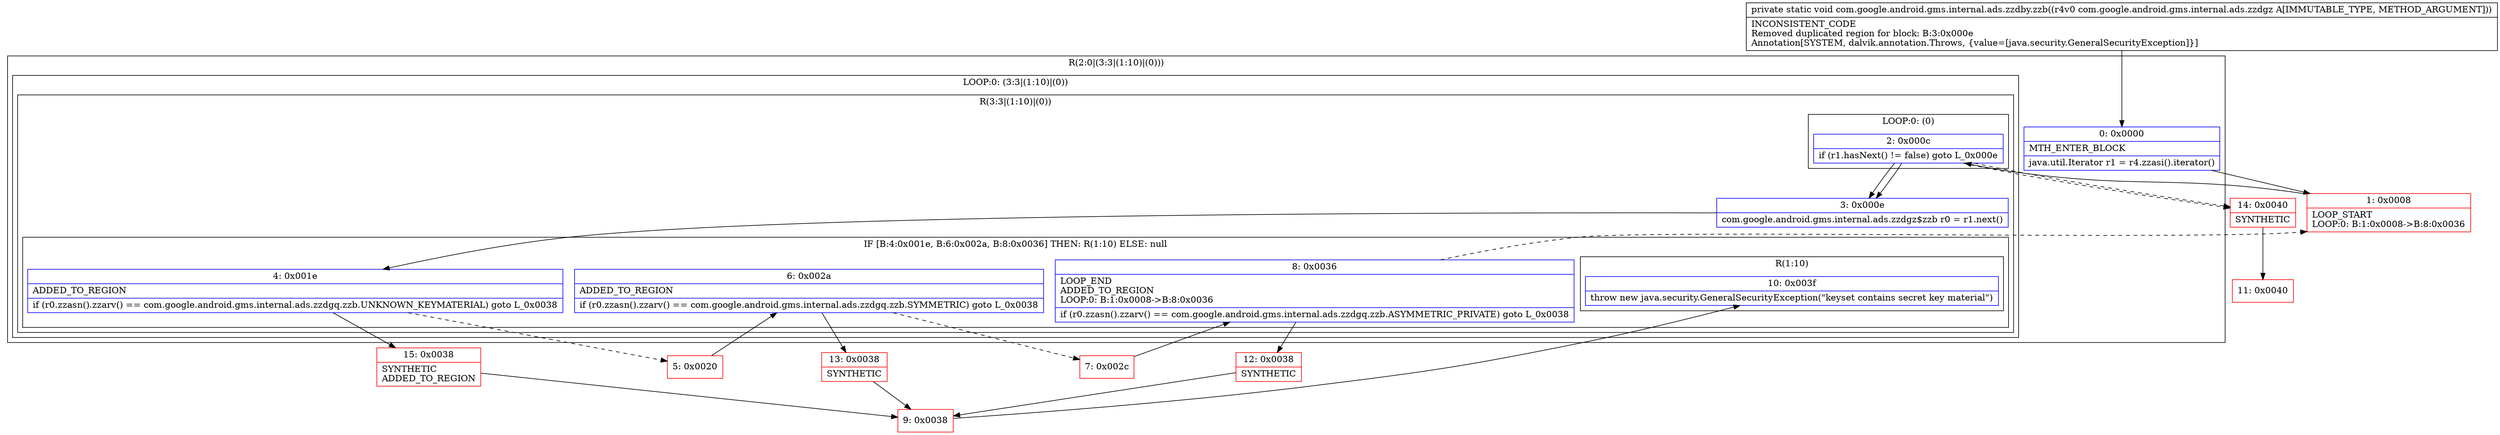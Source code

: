 digraph "CFG forcom.google.android.gms.internal.ads.zzdby.zzb(Lcom\/google\/android\/gms\/internal\/ads\/zzdgz;)V" {
subgraph cluster_Region_18642735 {
label = "R(2:0|(3:3|(1:10)|(0)))";
node [shape=record,color=blue];
Node_0 [shape=record,label="{0\:\ 0x0000|MTH_ENTER_BLOCK\l|java.util.Iterator r1 = r4.zzasi().iterator()\l}"];
subgraph cluster_LoopRegion_303014723 {
label = "LOOP:0: (3:3|(1:10)|(0))";
node [shape=record,color=blue];
Node_2 [shape=record,label="{2\:\ 0x000c|if (r1.hasNext() != false) goto L_0x000e\l}"];
subgraph cluster_Region_879872093 {
label = "R(3:3|(1:10)|(0))";
node [shape=record,color=blue];
Node_3 [shape=record,label="{3\:\ 0x000e|com.google.android.gms.internal.ads.zzdgz$zzb r0 = r1.next()\l}"];
subgraph cluster_IfRegion_1801422561 {
label = "IF [B:4:0x001e, B:6:0x002a, B:8:0x0036] THEN: R(1:10) ELSE: null";
node [shape=record,color=blue];
Node_4 [shape=record,label="{4\:\ 0x001e|ADDED_TO_REGION\l|if (r0.zzasn().zzarv() == com.google.android.gms.internal.ads.zzdgq.zzb.UNKNOWN_KEYMATERIAL) goto L_0x0038\l}"];
Node_6 [shape=record,label="{6\:\ 0x002a|ADDED_TO_REGION\l|if (r0.zzasn().zzarv() == com.google.android.gms.internal.ads.zzdgq.zzb.SYMMETRIC) goto L_0x0038\l}"];
Node_8 [shape=record,label="{8\:\ 0x0036|LOOP_END\lADDED_TO_REGION\lLOOP:0: B:1:0x0008\-\>B:8:0x0036\l|if (r0.zzasn().zzarv() == com.google.android.gms.internal.ads.zzdgq.zzb.ASYMMETRIC_PRIVATE) goto L_0x0038\l}"];
subgraph cluster_Region_152580522 {
label = "R(1:10)";
node [shape=record,color=blue];
Node_10 [shape=record,label="{10\:\ 0x003f|throw new java.security.GeneralSecurityException(\"keyset contains secret key material\")\l}"];
}
}
subgraph cluster_LoopRegion_1726127729 {
label = "LOOP:0: (0)";
node [shape=record,color=blue];
Node_2 [shape=record,label="{2\:\ 0x000c|if (r1.hasNext() != false) goto L_0x000e\l}"];
subgraph cluster_Region_1558942160 {
label = "R(0)";
node [shape=record,color=blue];
}
}
}
}
}
Node_1 [shape=record,color=red,label="{1\:\ 0x0008|LOOP_START\lLOOP:0: B:1:0x0008\-\>B:8:0x0036\l}"];
Node_5 [shape=record,color=red,label="{5\:\ 0x0020}"];
Node_7 [shape=record,color=red,label="{7\:\ 0x002c}"];
Node_9 [shape=record,color=red,label="{9\:\ 0x0038}"];
Node_11 [shape=record,color=red,label="{11\:\ 0x0040}"];
Node_12 [shape=record,color=red,label="{12\:\ 0x0038|SYNTHETIC\l}"];
Node_13 [shape=record,color=red,label="{13\:\ 0x0038|SYNTHETIC\l}"];
Node_14 [shape=record,color=red,label="{14\:\ 0x0040|SYNTHETIC\l}"];
Node_15 [shape=record,color=red,label="{15\:\ 0x0038|SYNTHETIC\lADDED_TO_REGION\l}"];
MethodNode[shape=record,label="{private static void com.google.android.gms.internal.ads.zzdby.zzb((r4v0 com.google.android.gms.internal.ads.zzdgz A[IMMUTABLE_TYPE, METHOD_ARGUMENT]))  | INCONSISTENT_CODE\lRemoved duplicated region for block: B:3:0x000e \lAnnotation[SYSTEM, dalvik.annotation.Throws, \{value=[java.security.GeneralSecurityException]\}]\l}"];
MethodNode -> Node_0;
Node_0 -> Node_1;
Node_2 -> Node_3;
Node_2 -> Node_14[style=dashed];
Node_3 -> Node_4;
Node_4 -> Node_5[style=dashed];
Node_4 -> Node_15;
Node_6 -> Node_7[style=dashed];
Node_6 -> Node_13;
Node_8 -> Node_1[style=dashed];
Node_8 -> Node_12;
Node_2 -> Node_3;
Node_2 -> Node_14[style=dashed];
Node_1 -> Node_2;
Node_5 -> Node_6;
Node_7 -> Node_8;
Node_9 -> Node_10;
Node_12 -> Node_9;
Node_13 -> Node_9;
Node_14 -> Node_11;
Node_15 -> Node_9;
}

